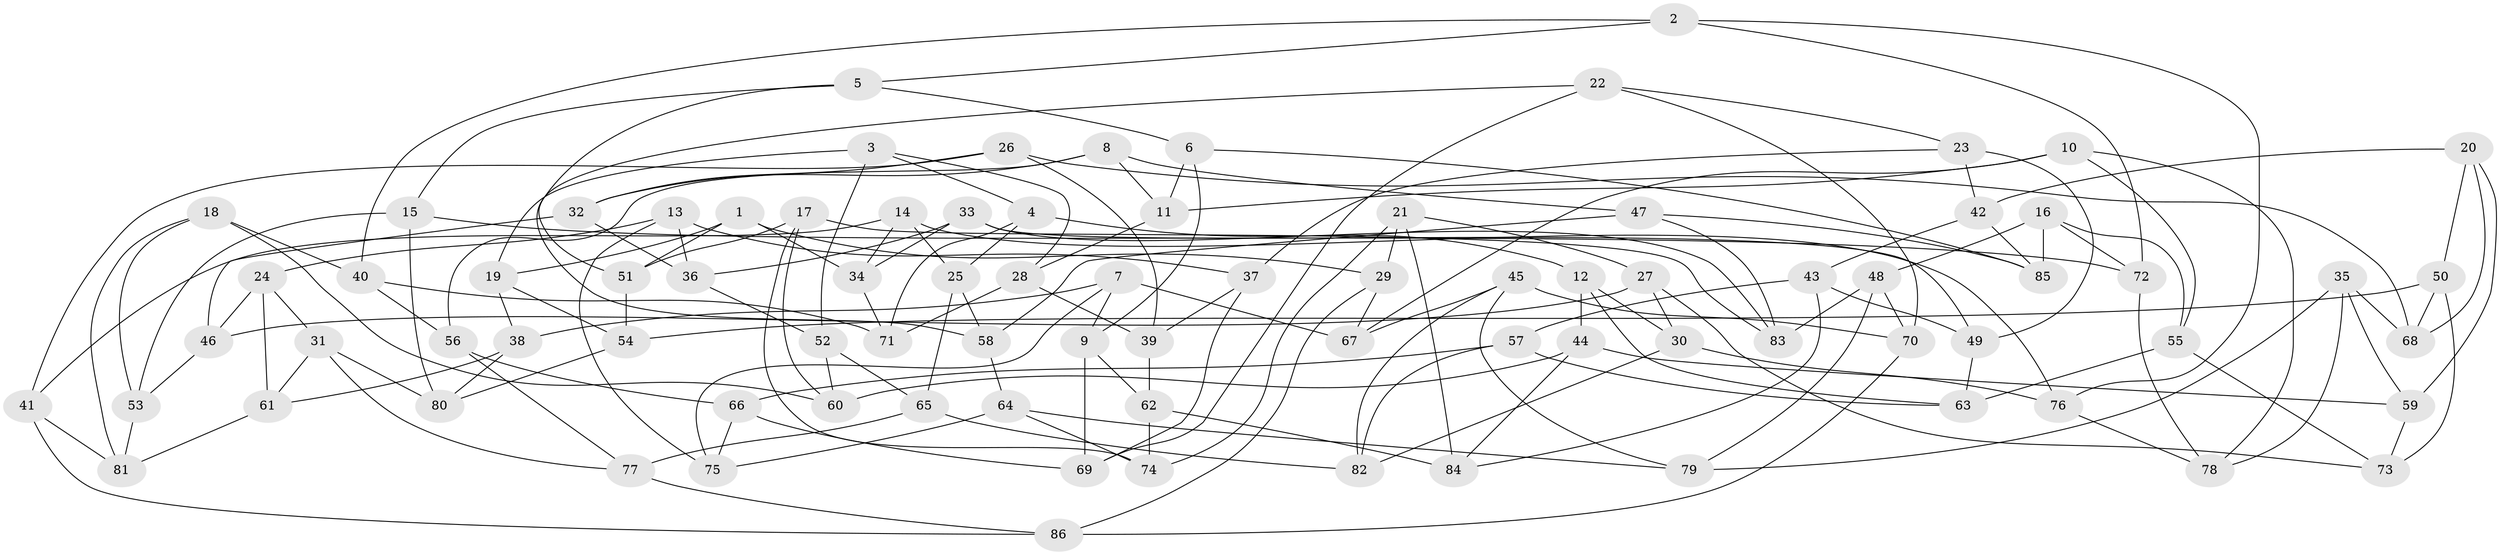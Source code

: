 // Generated by graph-tools (version 1.1) at 2025/16/03/09/25 04:16:13]
// undirected, 86 vertices, 172 edges
graph export_dot {
graph [start="1"]
  node [color=gray90,style=filled];
  1;
  2;
  3;
  4;
  5;
  6;
  7;
  8;
  9;
  10;
  11;
  12;
  13;
  14;
  15;
  16;
  17;
  18;
  19;
  20;
  21;
  22;
  23;
  24;
  25;
  26;
  27;
  28;
  29;
  30;
  31;
  32;
  33;
  34;
  35;
  36;
  37;
  38;
  39;
  40;
  41;
  42;
  43;
  44;
  45;
  46;
  47;
  48;
  49;
  50;
  51;
  52;
  53;
  54;
  55;
  56;
  57;
  58;
  59;
  60;
  61;
  62;
  63;
  64;
  65;
  66;
  67;
  68;
  69;
  70;
  71;
  72;
  73;
  74;
  75;
  76;
  77;
  78;
  79;
  80;
  81;
  82;
  83;
  84;
  85;
  86;
  1 -- 19;
  1 -- 29;
  1 -- 34;
  1 -- 51;
  2 -- 40;
  2 -- 72;
  2 -- 5;
  2 -- 76;
  3 -- 52;
  3 -- 19;
  3 -- 4;
  3 -- 28;
  4 -- 71;
  4 -- 25;
  4 -- 12;
  5 -- 51;
  5 -- 6;
  5 -- 15;
  6 -- 9;
  6 -- 85;
  6 -- 11;
  7 -- 38;
  7 -- 9;
  7 -- 67;
  7 -- 75;
  8 -- 47;
  8 -- 32;
  8 -- 11;
  8 -- 56;
  9 -- 62;
  9 -- 69;
  10 -- 11;
  10 -- 55;
  10 -- 78;
  10 -- 67;
  11 -- 28;
  12 -- 63;
  12 -- 30;
  12 -- 44;
  13 -- 37;
  13 -- 24;
  13 -- 36;
  13 -- 75;
  14 -- 34;
  14 -- 41;
  14 -- 76;
  14 -- 25;
  15 -- 80;
  15 -- 72;
  15 -- 53;
  16 -- 85;
  16 -- 55;
  16 -- 72;
  16 -- 48;
  17 -- 51;
  17 -- 60;
  17 -- 83;
  17 -- 74;
  18 -- 81;
  18 -- 60;
  18 -- 40;
  18 -- 53;
  19 -- 38;
  19 -- 54;
  20 -- 68;
  20 -- 59;
  20 -- 50;
  20 -- 42;
  21 -- 27;
  21 -- 29;
  21 -- 84;
  21 -- 74;
  22 -- 58;
  22 -- 70;
  22 -- 23;
  22 -- 69;
  23 -- 42;
  23 -- 49;
  23 -- 37;
  24 -- 31;
  24 -- 46;
  24 -- 61;
  25 -- 58;
  25 -- 65;
  26 -- 41;
  26 -- 68;
  26 -- 39;
  26 -- 32;
  27 -- 30;
  27 -- 46;
  27 -- 73;
  28 -- 39;
  28 -- 71;
  29 -- 86;
  29 -- 67;
  30 -- 76;
  30 -- 82;
  31 -- 77;
  31 -- 80;
  31 -- 61;
  32 -- 46;
  32 -- 36;
  33 -- 49;
  33 -- 34;
  33 -- 83;
  33 -- 36;
  34 -- 71;
  35 -- 78;
  35 -- 68;
  35 -- 59;
  35 -- 79;
  36 -- 52;
  37 -- 69;
  37 -- 39;
  38 -- 61;
  38 -- 80;
  39 -- 62;
  40 -- 56;
  40 -- 71;
  41 -- 81;
  41 -- 86;
  42 -- 43;
  42 -- 85;
  43 -- 57;
  43 -- 49;
  43 -- 84;
  44 -- 60;
  44 -- 59;
  44 -- 84;
  45 -- 82;
  45 -- 70;
  45 -- 67;
  45 -- 79;
  46 -- 53;
  47 -- 58;
  47 -- 83;
  47 -- 85;
  48 -- 83;
  48 -- 79;
  48 -- 70;
  49 -- 63;
  50 -- 54;
  50 -- 73;
  50 -- 68;
  51 -- 54;
  52 -- 65;
  52 -- 60;
  53 -- 81;
  54 -- 80;
  55 -- 63;
  55 -- 73;
  56 -- 77;
  56 -- 66;
  57 -- 63;
  57 -- 66;
  57 -- 82;
  58 -- 64;
  59 -- 73;
  61 -- 81;
  62 -- 74;
  62 -- 84;
  64 -- 74;
  64 -- 75;
  64 -- 79;
  65 -- 77;
  65 -- 82;
  66 -- 69;
  66 -- 75;
  70 -- 86;
  72 -- 78;
  76 -- 78;
  77 -- 86;
}
